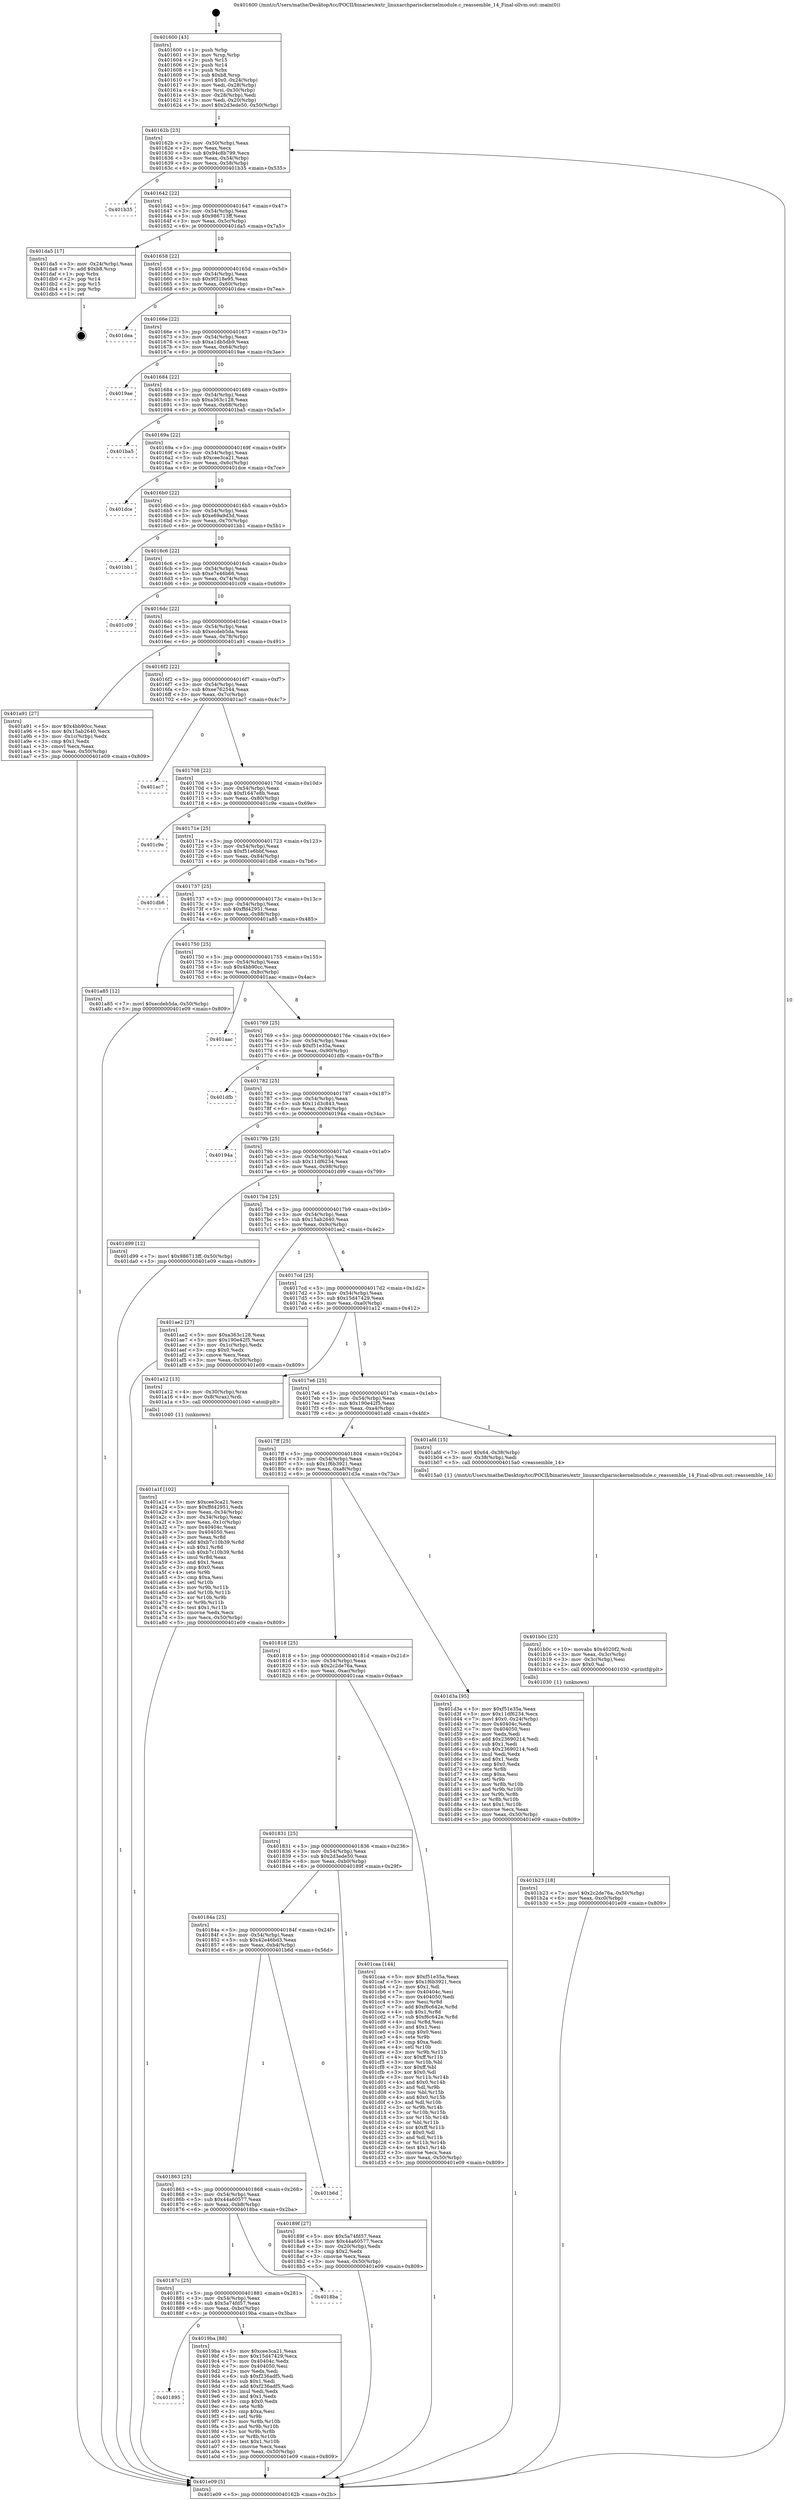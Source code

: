digraph "0x401600" {
  label = "0x401600 (/mnt/c/Users/mathe/Desktop/tcc/POCII/binaries/extr_linuxarchparisckernelmodule.c_reassemble_14_Final-ollvm.out::main(0))"
  labelloc = "t"
  node[shape=record]

  Entry [label="",width=0.3,height=0.3,shape=circle,fillcolor=black,style=filled]
  "0x40162b" [label="{
     0x40162b [23]\l
     | [instrs]\l
     &nbsp;&nbsp;0x40162b \<+3\>: mov -0x50(%rbp),%eax\l
     &nbsp;&nbsp;0x40162e \<+2\>: mov %eax,%ecx\l
     &nbsp;&nbsp;0x401630 \<+6\>: sub $0x94c8b799,%ecx\l
     &nbsp;&nbsp;0x401636 \<+3\>: mov %eax,-0x54(%rbp)\l
     &nbsp;&nbsp;0x401639 \<+3\>: mov %ecx,-0x58(%rbp)\l
     &nbsp;&nbsp;0x40163c \<+6\>: je 0000000000401b35 \<main+0x535\>\l
  }"]
  "0x401b35" [label="{
     0x401b35\l
  }", style=dashed]
  "0x401642" [label="{
     0x401642 [22]\l
     | [instrs]\l
     &nbsp;&nbsp;0x401642 \<+5\>: jmp 0000000000401647 \<main+0x47\>\l
     &nbsp;&nbsp;0x401647 \<+3\>: mov -0x54(%rbp),%eax\l
     &nbsp;&nbsp;0x40164a \<+5\>: sub $0x986713ff,%eax\l
     &nbsp;&nbsp;0x40164f \<+3\>: mov %eax,-0x5c(%rbp)\l
     &nbsp;&nbsp;0x401652 \<+6\>: je 0000000000401da5 \<main+0x7a5\>\l
  }"]
  Exit [label="",width=0.3,height=0.3,shape=circle,fillcolor=black,style=filled,peripheries=2]
  "0x401da5" [label="{
     0x401da5 [17]\l
     | [instrs]\l
     &nbsp;&nbsp;0x401da5 \<+3\>: mov -0x24(%rbp),%eax\l
     &nbsp;&nbsp;0x401da8 \<+7\>: add $0xb8,%rsp\l
     &nbsp;&nbsp;0x401daf \<+1\>: pop %rbx\l
     &nbsp;&nbsp;0x401db0 \<+2\>: pop %r14\l
     &nbsp;&nbsp;0x401db2 \<+2\>: pop %r15\l
     &nbsp;&nbsp;0x401db4 \<+1\>: pop %rbp\l
     &nbsp;&nbsp;0x401db5 \<+1\>: ret\l
  }"]
  "0x401658" [label="{
     0x401658 [22]\l
     | [instrs]\l
     &nbsp;&nbsp;0x401658 \<+5\>: jmp 000000000040165d \<main+0x5d\>\l
     &nbsp;&nbsp;0x40165d \<+3\>: mov -0x54(%rbp),%eax\l
     &nbsp;&nbsp;0x401660 \<+5\>: sub $0x9f318e95,%eax\l
     &nbsp;&nbsp;0x401665 \<+3\>: mov %eax,-0x60(%rbp)\l
     &nbsp;&nbsp;0x401668 \<+6\>: je 0000000000401dea \<main+0x7ea\>\l
  }"]
  "0x401b23" [label="{
     0x401b23 [18]\l
     | [instrs]\l
     &nbsp;&nbsp;0x401b23 \<+7\>: movl $0x2c2de76a,-0x50(%rbp)\l
     &nbsp;&nbsp;0x401b2a \<+6\>: mov %eax,-0xc0(%rbp)\l
     &nbsp;&nbsp;0x401b30 \<+5\>: jmp 0000000000401e09 \<main+0x809\>\l
  }"]
  "0x401dea" [label="{
     0x401dea\l
  }", style=dashed]
  "0x40166e" [label="{
     0x40166e [22]\l
     | [instrs]\l
     &nbsp;&nbsp;0x40166e \<+5\>: jmp 0000000000401673 \<main+0x73\>\l
     &nbsp;&nbsp;0x401673 \<+3\>: mov -0x54(%rbp),%eax\l
     &nbsp;&nbsp;0x401676 \<+5\>: sub $0xa1db5db9,%eax\l
     &nbsp;&nbsp;0x40167b \<+3\>: mov %eax,-0x64(%rbp)\l
     &nbsp;&nbsp;0x40167e \<+6\>: je 00000000004019ae \<main+0x3ae\>\l
  }"]
  "0x401b0c" [label="{
     0x401b0c [23]\l
     | [instrs]\l
     &nbsp;&nbsp;0x401b0c \<+10\>: movabs $0x4020f2,%rdi\l
     &nbsp;&nbsp;0x401b16 \<+3\>: mov %eax,-0x3c(%rbp)\l
     &nbsp;&nbsp;0x401b19 \<+3\>: mov -0x3c(%rbp),%esi\l
     &nbsp;&nbsp;0x401b1c \<+2\>: mov $0x0,%al\l
     &nbsp;&nbsp;0x401b1e \<+5\>: call 0000000000401030 \<printf@plt\>\l
     | [calls]\l
     &nbsp;&nbsp;0x401030 \{1\} (unknown)\l
  }"]
  "0x4019ae" [label="{
     0x4019ae\l
  }", style=dashed]
  "0x401684" [label="{
     0x401684 [22]\l
     | [instrs]\l
     &nbsp;&nbsp;0x401684 \<+5\>: jmp 0000000000401689 \<main+0x89\>\l
     &nbsp;&nbsp;0x401689 \<+3\>: mov -0x54(%rbp),%eax\l
     &nbsp;&nbsp;0x40168c \<+5\>: sub $0xa363c128,%eax\l
     &nbsp;&nbsp;0x401691 \<+3\>: mov %eax,-0x68(%rbp)\l
     &nbsp;&nbsp;0x401694 \<+6\>: je 0000000000401ba5 \<main+0x5a5\>\l
  }"]
  "0x401a1f" [label="{
     0x401a1f [102]\l
     | [instrs]\l
     &nbsp;&nbsp;0x401a1f \<+5\>: mov $0xcee3ca21,%ecx\l
     &nbsp;&nbsp;0x401a24 \<+5\>: mov $0xffd42951,%edx\l
     &nbsp;&nbsp;0x401a29 \<+3\>: mov %eax,-0x34(%rbp)\l
     &nbsp;&nbsp;0x401a2c \<+3\>: mov -0x34(%rbp),%eax\l
     &nbsp;&nbsp;0x401a2f \<+3\>: mov %eax,-0x1c(%rbp)\l
     &nbsp;&nbsp;0x401a32 \<+7\>: mov 0x40404c,%eax\l
     &nbsp;&nbsp;0x401a39 \<+7\>: mov 0x404050,%esi\l
     &nbsp;&nbsp;0x401a40 \<+3\>: mov %eax,%r8d\l
     &nbsp;&nbsp;0x401a43 \<+7\>: add $0xb7c10b39,%r8d\l
     &nbsp;&nbsp;0x401a4a \<+4\>: sub $0x1,%r8d\l
     &nbsp;&nbsp;0x401a4e \<+7\>: sub $0xb7c10b39,%r8d\l
     &nbsp;&nbsp;0x401a55 \<+4\>: imul %r8d,%eax\l
     &nbsp;&nbsp;0x401a59 \<+3\>: and $0x1,%eax\l
     &nbsp;&nbsp;0x401a5c \<+3\>: cmp $0x0,%eax\l
     &nbsp;&nbsp;0x401a5f \<+4\>: sete %r9b\l
     &nbsp;&nbsp;0x401a63 \<+3\>: cmp $0xa,%esi\l
     &nbsp;&nbsp;0x401a66 \<+4\>: setl %r10b\l
     &nbsp;&nbsp;0x401a6a \<+3\>: mov %r9b,%r11b\l
     &nbsp;&nbsp;0x401a6d \<+3\>: and %r10b,%r11b\l
     &nbsp;&nbsp;0x401a70 \<+3\>: xor %r10b,%r9b\l
     &nbsp;&nbsp;0x401a73 \<+3\>: or %r9b,%r11b\l
     &nbsp;&nbsp;0x401a76 \<+4\>: test $0x1,%r11b\l
     &nbsp;&nbsp;0x401a7a \<+3\>: cmovne %edx,%ecx\l
     &nbsp;&nbsp;0x401a7d \<+3\>: mov %ecx,-0x50(%rbp)\l
     &nbsp;&nbsp;0x401a80 \<+5\>: jmp 0000000000401e09 \<main+0x809\>\l
  }"]
  "0x401ba5" [label="{
     0x401ba5\l
  }", style=dashed]
  "0x40169a" [label="{
     0x40169a [22]\l
     | [instrs]\l
     &nbsp;&nbsp;0x40169a \<+5\>: jmp 000000000040169f \<main+0x9f\>\l
     &nbsp;&nbsp;0x40169f \<+3\>: mov -0x54(%rbp),%eax\l
     &nbsp;&nbsp;0x4016a2 \<+5\>: sub $0xcee3ca21,%eax\l
     &nbsp;&nbsp;0x4016a7 \<+3\>: mov %eax,-0x6c(%rbp)\l
     &nbsp;&nbsp;0x4016aa \<+6\>: je 0000000000401dce \<main+0x7ce\>\l
  }"]
  "0x401895" [label="{
     0x401895\l
  }", style=dashed]
  "0x401dce" [label="{
     0x401dce\l
  }", style=dashed]
  "0x4016b0" [label="{
     0x4016b0 [22]\l
     | [instrs]\l
     &nbsp;&nbsp;0x4016b0 \<+5\>: jmp 00000000004016b5 \<main+0xb5\>\l
     &nbsp;&nbsp;0x4016b5 \<+3\>: mov -0x54(%rbp),%eax\l
     &nbsp;&nbsp;0x4016b8 \<+5\>: sub $0xe69a9d3d,%eax\l
     &nbsp;&nbsp;0x4016bd \<+3\>: mov %eax,-0x70(%rbp)\l
     &nbsp;&nbsp;0x4016c0 \<+6\>: je 0000000000401bb1 \<main+0x5b1\>\l
  }"]
  "0x4019ba" [label="{
     0x4019ba [88]\l
     | [instrs]\l
     &nbsp;&nbsp;0x4019ba \<+5\>: mov $0xcee3ca21,%eax\l
     &nbsp;&nbsp;0x4019bf \<+5\>: mov $0x15d47429,%ecx\l
     &nbsp;&nbsp;0x4019c4 \<+7\>: mov 0x40404c,%edx\l
     &nbsp;&nbsp;0x4019cb \<+7\>: mov 0x404050,%esi\l
     &nbsp;&nbsp;0x4019d2 \<+2\>: mov %edx,%edi\l
     &nbsp;&nbsp;0x4019d4 \<+6\>: sub $0xf236adf5,%edi\l
     &nbsp;&nbsp;0x4019da \<+3\>: sub $0x1,%edi\l
     &nbsp;&nbsp;0x4019dd \<+6\>: add $0xf236adf5,%edi\l
     &nbsp;&nbsp;0x4019e3 \<+3\>: imul %edi,%edx\l
     &nbsp;&nbsp;0x4019e6 \<+3\>: and $0x1,%edx\l
     &nbsp;&nbsp;0x4019e9 \<+3\>: cmp $0x0,%edx\l
     &nbsp;&nbsp;0x4019ec \<+4\>: sete %r8b\l
     &nbsp;&nbsp;0x4019f0 \<+3\>: cmp $0xa,%esi\l
     &nbsp;&nbsp;0x4019f3 \<+4\>: setl %r9b\l
     &nbsp;&nbsp;0x4019f7 \<+3\>: mov %r8b,%r10b\l
     &nbsp;&nbsp;0x4019fa \<+3\>: and %r9b,%r10b\l
     &nbsp;&nbsp;0x4019fd \<+3\>: xor %r9b,%r8b\l
     &nbsp;&nbsp;0x401a00 \<+3\>: or %r8b,%r10b\l
     &nbsp;&nbsp;0x401a03 \<+4\>: test $0x1,%r10b\l
     &nbsp;&nbsp;0x401a07 \<+3\>: cmovne %ecx,%eax\l
     &nbsp;&nbsp;0x401a0a \<+3\>: mov %eax,-0x50(%rbp)\l
     &nbsp;&nbsp;0x401a0d \<+5\>: jmp 0000000000401e09 \<main+0x809\>\l
  }"]
  "0x401bb1" [label="{
     0x401bb1\l
  }", style=dashed]
  "0x4016c6" [label="{
     0x4016c6 [22]\l
     | [instrs]\l
     &nbsp;&nbsp;0x4016c6 \<+5\>: jmp 00000000004016cb \<main+0xcb\>\l
     &nbsp;&nbsp;0x4016cb \<+3\>: mov -0x54(%rbp),%eax\l
     &nbsp;&nbsp;0x4016ce \<+5\>: sub $0xe7e46b66,%eax\l
     &nbsp;&nbsp;0x4016d3 \<+3\>: mov %eax,-0x74(%rbp)\l
     &nbsp;&nbsp;0x4016d6 \<+6\>: je 0000000000401c09 \<main+0x609\>\l
  }"]
  "0x40187c" [label="{
     0x40187c [25]\l
     | [instrs]\l
     &nbsp;&nbsp;0x40187c \<+5\>: jmp 0000000000401881 \<main+0x281\>\l
     &nbsp;&nbsp;0x401881 \<+3\>: mov -0x54(%rbp),%eax\l
     &nbsp;&nbsp;0x401884 \<+5\>: sub $0x5a74fd57,%eax\l
     &nbsp;&nbsp;0x401889 \<+6\>: mov %eax,-0xbc(%rbp)\l
     &nbsp;&nbsp;0x40188f \<+6\>: je 00000000004019ba \<main+0x3ba\>\l
  }"]
  "0x401c09" [label="{
     0x401c09\l
  }", style=dashed]
  "0x4016dc" [label="{
     0x4016dc [22]\l
     | [instrs]\l
     &nbsp;&nbsp;0x4016dc \<+5\>: jmp 00000000004016e1 \<main+0xe1\>\l
     &nbsp;&nbsp;0x4016e1 \<+3\>: mov -0x54(%rbp),%eax\l
     &nbsp;&nbsp;0x4016e4 \<+5\>: sub $0xecdeb5da,%eax\l
     &nbsp;&nbsp;0x4016e9 \<+3\>: mov %eax,-0x78(%rbp)\l
     &nbsp;&nbsp;0x4016ec \<+6\>: je 0000000000401a91 \<main+0x491\>\l
  }"]
  "0x4018ba" [label="{
     0x4018ba\l
  }", style=dashed]
  "0x401a91" [label="{
     0x401a91 [27]\l
     | [instrs]\l
     &nbsp;&nbsp;0x401a91 \<+5\>: mov $0x4bb90cc,%eax\l
     &nbsp;&nbsp;0x401a96 \<+5\>: mov $0x15ab2640,%ecx\l
     &nbsp;&nbsp;0x401a9b \<+3\>: mov -0x1c(%rbp),%edx\l
     &nbsp;&nbsp;0x401a9e \<+3\>: cmp $0x1,%edx\l
     &nbsp;&nbsp;0x401aa1 \<+3\>: cmovl %ecx,%eax\l
     &nbsp;&nbsp;0x401aa4 \<+3\>: mov %eax,-0x50(%rbp)\l
     &nbsp;&nbsp;0x401aa7 \<+5\>: jmp 0000000000401e09 \<main+0x809\>\l
  }"]
  "0x4016f2" [label="{
     0x4016f2 [22]\l
     | [instrs]\l
     &nbsp;&nbsp;0x4016f2 \<+5\>: jmp 00000000004016f7 \<main+0xf7\>\l
     &nbsp;&nbsp;0x4016f7 \<+3\>: mov -0x54(%rbp),%eax\l
     &nbsp;&nbsp;0x4016fa \<+5\>: sub $0xee762544,%eax\l
     &nbsp;&nbsp;0x4016ff \<+3\>: mov %eax,-0x7c(%rbp)\l
     &nbsp;&nbsp;0x401702 \<+6\>: je 0000000000401ac7 \<main+0x4c7\>\l
  }"]
  "0x401863" [label="{
     0x401863 [25]\l
     | [instrs]\l
     &nbsp;&nbsp;0x401863 \<+5\>: jmp 0000000000401868 \<main+0x268\>\l
     &nbsp;&nbsp;0x401868 \<+3\>: mov -0x54(%rbp),%eax\l
     &nbsp;&nbsp;0x40186b \<+5\>: sub $0x44a60577,%eax\l
     &nbsp;&nbsp;0x401870 \<+6\>: mov %eax,-0xb8(%rbp)\l
     &nbsp;&nbsp;0x401876 \<+6\>: je 00000000004018ba \<main+0x2ba\>\l
  }"]
  "0x401ac7" [label="{
     0x401ac7\l
  }", style=dashed]
  "0x401708" [label="{
     0x401708 [22]\l
     | [instrs]\l
     &nbsp;&nbsp;0x401708 \<+5\>: jmp 000000000040170d \<main+0x10d\>\l
     &nbsp;&nbsp;0x40170d \<+3\>: mov -0x54(%rbp),%eax\l
     &nbsp;&nbsp;0x401710 \<+5\>: sub $0xf1647e8b,%eax\l
     &nbsp;&nbsp;0x401715 \<+3\>: mov %eax,-0x80(%rbp)\l
     &nbsp;&nbsp;0x401718 \<+6\>: je 0000000000401c9e \<main+0x69e\>\l
  }"]
  "0x401b6d" [label="{
     0x401b6d\l
  }", style=dashed]
  "0x401c9e" [label="{
     0x401c9e\l
  }", style=dashed]
  "0x40171e" [label="{
     0x40171e [25]\l
     | [instrs]\l
     &nbsp;&nbsp;0x40171e \<+5\>: jmp 0000000000401723 \<main+0x123\>\l
     &nbsp;&nbsp;0x401723 \<+3\>: mov -0x54(%rbp),%eax\l
     &nbsp;&nbsp;0x401726 \<+5\>: sub $0xf51e6bbf,%eax\l
     &nbsp;&nbsp;0x40172b \<+6\>: mov %eax,-0x84(%rbp)\l
     &nbsp;&nbsp;0x401731 \<+6\>: je 0000000000401db6 \<main+0x7b6\>\l
  }"]
  "0x401600" [label="{
     0x401600 [43]\l
     | [instrs]\l
     &nbsp;&nbsp;0x401600 \<+1\>: push %rbp\l
     &nbsp;&nbsp;0x401601 \<+3\>: mov %rsp,%rbp\l
     &nbsp;&nbsp;0x401604 \<+2\>: push %r15\l
     &nbsp;&nbsp;0x401606 \<+2\>: push %r14\l
     &nbsp;&nbsp;0x401608 \<+1\>: push %rbx\l
     &nbsp;&nbsp;0x401609 \<+7\>: sub $0xb8,%rsp\l
     &nbsp;&nbsp;0x401610 \<+7\>: movl $0x0,-0x24(%rbp)\l
     &nbsp;&nbsp;0x401617 \<+3\>: mov %edi,-0x28(%rbp)\l
     &nbsp;&nbsp;0x40161a \<+4\>: mov %rsi,-0x30(%rbp)\l
     &nbsp;&nbsp;0x40161e \<+3\>: mov -0x28(%rbp),%edi\l
     &nbsp;&nbsp;0x401621 \<+3\>: mov %edi,-0x20(%rbp)\l
     &nbsp;&nbsp;0x401624 \<+7\>: movl $0x2d3ede50,-0x50(%rbp)\l
  }"]
  "0x401db6" [label="{
     0x401db6\l
  }", style=dashed]
  "0x401737" [label="{
     0x401737 [25]\l
     | [instrs]\l
     &nbsp;&nbsp;0x401737 \<+5\>: jmp 000000000040173c \<main+0x13c\>\l
     &nbsp;&nbsp;0x40173c \<+3\>: mov -0x54(%rbp),%eax\l
     &nbsp;&nbsp;0x40173f \<+5\>: sub $0xffd42951,%eax\l
     &nbsp;&nbsp;0x401744 \<+6\>: mov %eax,-0x88(%rbp)\l
     &nbsp;&nbsp;0x40174a \<+6\>: je 0000000000401a85 \<main+0x485\>\l
  }"]
  "0x401e09" [label="{
     0x401e09 [5]\l
     | [instrs]\l
     &nbsp;&nbsp;0x401e09 \<+5\>: jmp 000000000040162b \<main+0x2b\>\l
  }"]
  "0x401a85" [label="{
     0x401a85 [12]\l
     | [instrs]\l
     &nbsp;&nbsp;0x401a85 \<+7\>: movl $0xecdeb5da,-0x50(%rbp)\l
     &nbsp;&nbsp;0x401a8c \<+5\>: jmp 0000000000401e09 \<main+0x809\>\l
  }"]
  "0x401750" [label="{
     0x401750 [25]\l
     | [instrs]\l
     &nbsp;&nbsp;0x401750 \<+5\>: jmp 0000000000401755 \<main+0x155\>\l
     &nbsp;&nbsp;0x401755 \<+3\>: mov -0x54(%rbp),%eax\l
     &nbsp;&nbsp;0x401758 \<+5\>: sub $0x4bb90cc,%eax\l
     &nbsp;&nbsp;0x40175d \<+6\>: mov %eax,-0x8c(%rbp)\l
     &nbsp;&nbsp;0x401763 \<+6\>: je 0000000000401aac \<main+0x4ac\>\l
  }"]
  "0x40184a" [label="{
     0x40184a [25]\l
     | [instrs]\l
     &nbsp;&nbsp;0x40184a \<+5\>: jmp 000000000040184f \<main+0x24f\>\l
     &nbsp;&nbsp;0x40184f \<+3\>: mov -0x54(%rbp),%eax\l
     &nbsp;&nbsp;0x401852 \<+5\>: sub $0x42e46bd3,%eax\l
     &nbsp;&nbsp;0x401857 \<+6\>: mov %eax,-0xb4(%rbp)\l
     &nbsp;&nbsp;0x40185d \<+6\>: je 0000000000401b6d \<main+0x56d\>\l
  }"]
  "0x401aac" [label="{
     0x401aac\l
  }", style=dashed]
  "0x401769" [label="{
     0x401769 [25]\l
     | [instrs]\l
     &nbsp;&nbsp;0x401769 \<+5\>: jmp 000000000040176e \<main+0x16e\>\l
     &nbsp;&nbsp;0x40176e \<+3\>: mov -0x54(%rbp),%eax\l
     &nbsp;&nbsp;0x401771 \<+5\>: sub $0xf51e35a,%eax\l
     &nbsp;&nbsp;0x401776 \<+6\>: mov %eax,-0x90(%rbp)\l
     &nbsp;&nbsp;0x40177c \<+6\>: je 0000000000401dfb \<main+0x7fb\>\l
  }"]
  "0x40189f" [label="{
     0x40189f [27]\l
     | [instrs]\l
     &nbsp;&nbsp;0x40189f \<+5\>: mov $0x5a74fd57,%eax\l
     &nbsp;&nbsp;0x4018a4 \<+5\>: mov $0x44a60577,%ecx\l
     &nbsp;&nbsp;0x4018a9 \<+3\>: mov -0x20(%rbp),%edx\l
     &nbsp;&nbsp;0x4018ac \<+3\>: cmp $0x2,%edx\l
     &nbsp;&nbsp;0x4018af \<+3\>: cmovne %ecx,%eax\l
     &nbsp;&nbsp;0x4018b2 \<+3\>: mov %eax,-0x50(%rbp)\l
     &nbsp;&nbsp;0x4018b5 \<+5\>: jmp 0000000000401e09 \<main+0x809\>\l
  }"]
  "0x401dfb" [label="{
     0x401dfb\l
  }", style=dashed]
  "0x401782" [label="{
     0x401782 [25]\l
     | [instrs]\l
     &nbsp;&nbsp;0x401782 \<+5\>: jmp 0000000000401787 \<main+0x187\>\l
     &nbsp;&nbsp;0x401787 \<+3\>: mov -0x54(%rbp),%eax\l
     &nbsp;&nbsp;0x40178a \<+5\>: sub $0x11d3c843,%eax\l
     &nbsp;&nbsp;0x40178f \<+6\>: mov %eax,-0x94(%rbp)\l
     &nbsp;&nbsp;0x401795 \<+6\>: je 000000000040194a \<main+0x34a\>\l
  }"]
  "0x401831" [label="{
     0x401831 [25]\l
     | [instrs]\l
     &nbsp;&nbsp;0x401831 \<+5\>: jmp 0000000000401836 \<main+0x236\>\l
     &nbsp;&nbsp;0x401836 \<+3\>: mov -0x54(%rbp),%eax\l
     &nbsp;&nbsp;0x401839 \<+5\>: sub $0x2d3ede50,%eax\l
     &nbsp;&nbsp;0x40183e \<+6\>: mov %eax,-0xb0(%rbp)\l
     &nbsp;&nbsp;0x401844 \<+6\>: je 000000000040189f \<main+0x29f\>\l
  }"]
  "0x40194a" [label="{
     0x40194a\l
  }", style=dashed]
  "0x40179b" [label="{
     0x40179b [25]\l
     | [instrs]\l
     &nbsp;&nbsp;0x40179b \<+5\>: jmp 00000000004017a0 \<main+0x1a0\>\l
     &nbsp;&nbsp;0x4017a0 \<+3\>: mov -0x54(%rbp),%eax\l
     &nbsp;&nbsp;0x4017a3 \<+5\>: sub $0x11df6234,%eax\l
     &nbsp;&nbsp;0x4017a8 \<+6\>: mov %eax,-0x98(%rbp)\l
     &nbsp;&nbsp;0x4017ae \<+6\>: je 0000000000401d99 \<main+0x799\>\l
  }"]
  "0x401caa" [label="{
     0x401caa [144]\l
     | [instrs]\l
     &nbsp;&nbsp;0x401caa \<+5\>: mov $0xf51e35a,%eax\l
     &nbsp;&nbsp;0x401caf \<+5\>: mov $0x1f6b3921,%ecx\l
     &nbsp;&nbsp;0x401cb4 \<+2\>: mov $0x1,%dl\l
     &nbsp;&nbsp;0x401cb6 \<+7\>: mov 0x40404c,%esi\l
     &nbsp;&nbsp;0x401cbd \<+7\>: mov 0x404050,%edi\l
     &nbsp;&nbsp;0x401cc4 \<+3\>: mov %esi,%r8d\l
     &nbsp;&nbsp;0x401cc7 \<+7\>: add $0xf6c642e,%r8d\l
     &nbsp;&nbsp;0x401cce \<+4\>: sub $0x1,%r8d\l
     &nbsp;&nbsp;0x401cd2 \<+7\>: sub $0xf6c642e,%r8d\l
     &nbsp;&nbsp;0x401cd9 \<+4\>: imul %r8d,%esi\l
     &nbsp;&nbsp;0x401cdd \<+3\>: and $0x1,%esi\l
     &nbsp;&nbsp;0x401ce0 \<+3\>: cmp $0x0,%esi\l
     &nbsp;&nbsp;0x401ce3 \<+4\>: sete %r9b\l
     &nbsp;&nbsp;0x401ce7 \<+3\>: cmp $0xa,%edi\l
     &nbsp;&nbsp;0x401cea \<+4\>: setl %r10b\l
     &nbsp;&nbsp;0x401cee \<+3\>: mov %r9b,%r11b\l
     &nbsp;&nbsp;0x401cf1 \<+4\>: xor $0xff,%r11b\l
     &nbsp;&nbsp;0x401cf5 \<+3\>: mov %r10b,%bl\l
     &nbsp;&nbsp;0x401cf8 \<+3\>: xor $0xff,%bl\l
     &nbsp;&nbsp;0x401cfb \<+3\>: xor $0x0,%dl\l
     &nbsp;&nbsp;0x401cfe \<+3\>: mov %r11b,%r14b\l
     &nbsp;&nbsp;0x401d01 \<+4\>: and $0x0,%r14b\l
     &nbsp;&nbsp;0x401d05 \<+3\>: and %dl,%r9b\l
     &nbsp;&nbsp;0x401d08 \<+3\>: mov %bl,%r15b\l
     &nbsp;&nbsp;0x401d0b \<+4\>: and $0x0,%r15b\l
     &nbsp;&nbsp;0x401d0f \<+3\>: and %dl,%r10b\l
     &nbsp;&nbsp;0x401d12 \<+3\>: or %r9b,%r14b\l
     &nbsp;&nbsp;0x401d15 \<+3\>: or %r10b,%r15b\l
     &nbsp;&nbsp;0x401d18 \<+3\>: xor %r15b,%r14b\l
     &nbsp;&nbsp;0x401d1b \<+3\>: or %bl,%r11b\l
     &nbsp;&nbsp;0x401d1e \<+4\>: xor $0xff,%r11b\l
     &nbsp;&nbsp;0x401d22 \<+3\>: or $0x0,%dl\l
     &nbsp;&nbsp;0x401d25 \<+3\>: and %dl,%r11b\l
     &nbsp;&nbsp;0x401d28 \<+3\>: or %r11b,%r14b\l
     &nbsp;&nbsp;0x401d2b \<+4\>: test $0x1,%r14b\l
     &nbsp;&nbsp;0x401d2f \<+3\>: cmovne %ecx,%eax\l
     &nbsp;&nbsp;0x401d32 \<+3\>: mov %eax,-0x50(%rbp)\l
     &nbsp;&nbsp;0x401d35 \<+5\>: jmp 0000000000401e09 \<main+0x809\>\l
  }"]
  "0x401d99" [label="{
     0x401d99 [12]\l
     | [instrs]\l
     &nbsp;&nbsp;0x401d99 \<+7\>: movl $0x986713ff,-0x50(%rbp)\l
     &nbsp;&nbsp;0x401da0 \<+5\>: jmp 0000000000401e09 \<main+0x809\>\l
  }"]
  "0x4017b4" [label="{
     0x4017b4 [25]\l
     | [instrs]\l
     &nbsp;&nbsp;0x4017b4 \<+5\>: jmp 00000000004017b9 \<main+0x1b9\>\l
     &nbsp;&nbsp;0x4017b9 \<+3\>: mov -0x54(%rbp),%eax\l
     &nbsp;&nbsp;0x4017bc \<+5\>: sub $0x15ab2640,%eax\l
     &nbsp;&nbsp;0x4017c1 \<+6\>: mov %eax,-0x9c(%rbp)\l
     &nbsp;&nbsp;0x4017c7 \<+6\>: je 0000000000401ae2 \<main+0x4e2\>\l
  }"]
  "0x401818" [label="{
     0x401818 [25]\l
     | [instrs]\l
     &nbsp;&nbsp;0x401818 \<+5\>: jmp 000000000040181d \<main+0x21d\>\l
     &nbsp;&nbsp;0x40181d \<+3\>: mov -0x54(%rbp),%eax\l
     &nbsp;&nbsp;0x401820 \<+5\>: sub $0x2c2de76a,%eax\l
     &nbsp;&nbsp;0x401825 \<+6\>: mov %eax,-0xac(%rbp)\l
     &nbsp;&nbsp;0x40182b \<+6\>: je 0000000000401caa \<main+0x6aa\>\l
  }"]
  "0x401ae2" [label="{
     0x401ae2 [27]\l
     | [instrs]\l
     &nbsp;&nbsp;0x401ae2 \<+5\>: mov $0xa363c128,%eax\l
     &nbsp;&nbsp;0x401ae7 \<+5\>: mov $0x190e42f5,%ecx\l
     &nbsp;&nbsp;0x401aec \<+3\>: mov -0x1c(%rbp),%edx\l
     &nbsp;&nbsp;0x401aef \<+3\>: cmp $0x0,%edx\l
     &nbsp;&nbsp;0x401af2 \<+3\>: cmove %ecx,%eax\l
     &nbsp;&nbsp;0x401af5 \<+3\>: mov %eax,-0x50(%rbp)\l
     &nbsp;&nbsp;0x401af8 \<+5\>: jmp 0000000000401e09 \<main+0x809\>\l
  }"]
  "0x4017cd" [label="{
     0x4017cd [25]\l
     | [instrs]\l
     &nbsp;&nbsp;0x4017cd \<+5\>: jmp 00000000004017d2 \<main+0x1d2\>\l
     &nbsp;&nbsp;0x4017d2 \<+3\>: mov -0x54(%rbp),%eax\l
     &nbsp;&nbsp;0x4017d5 \<+5\>: sub $0x15d47429,%eax\l
     &nbsp;&nbsp;0x4017da \<+6\>: mov %eax,-0xa0(%rbp)\l
     &nbsp;&nbsp;0x4017e0 \<+6\>: je 0000000000401a12 \<main+0x412\>\l
  }"]
  "0x401d3a" [label="{
     0x401d3a [95]\l
     | [instrs]\l
     &nbsp;&nbsp;0x401d3a \<+5\>: mov $0xf51e35a,%eax\l
     &nbsp;&nbsp;0x401d3f \<+5\>: mov $0x11df6234,%ecx\l
     &nbsp;&nbsp;0x401d44 \<+7\>: movl $0x0,-0x24(%rbp)\l
     &nbsp;&nbsp;0x401d4b \<+7\>: mov 0x40404c,%edx\l
     &nbsp;&nbsp;0x401d52 \<+7\>: mov 0x404050,%esi\l
     &nbsp;&nbsp;0x401d59 \<+2\>: mov %edx,%edi\l
     &nbsp;&nbsp;0x401d5b \<+6\>: add $0x23690214,%edi\l
     &nbsp;&nbsp;0x401d61 \<+3\>: sub $0x1,%edi\l
     &nbsp;&nbsp;0x401d64 \<+6\>: sub $0x23690214,%edi\l
     &nbsp;&nbsp;0x401d6a \<+3\>: imul %edi,%edx\l
     &nbsp;&nbsp;0x401d6d \<+3\>: and $0x1,%edx\l
     &nbsp;&nbsp;0x401d70 \<+3\>: cmp $0x0,%edx\l
     &nbsp;&nbsp;0x401d73 \<+4\>: sete %r8b\l
     &nbsp;&nbsp;0x401d77 \<+3\>: cmp $0xa,%esi\l
     &nbsp;&nbsp;0x401d7a \<+4\>: setl %r9b\l
     &nbsp;&nbsp;0x401d7e \<+3\>: mov %r8b,%r10b\l
     &nbsp;&nbsp;0x401d81 \<+3\>: and %r9b,%r10b\l
     &nbsp;&nbsp;0x401d84 \<+3\>: xor %r9b,%r8b\l
     &nbsp;&nbsp;0x401d87 \<+3\>: or %r8b,%r10b\l
     &nbsp;&nbsp;0x401d8a \<+4\>: test $0x1,%r10b\l
     &nbsp;&nbsp;0x401d8e \<+3\>: cmovne %ecx,%eax\l
     &nbsp;&nbsp;0x401d91 \<+3\>: mov %eax,-0x50(%rbp)\l
     &nbsp;&nbsp;0x401d94 \<+5\>: jmp 0000000000401e09 \<main+0x809\>\l
  }"]
  "0x401a12" [label="{
     0x401a12 [13]\l
     | [instrs]\l
     &nbsp;&nbsp;0x401a12 \<+4\>: mov -0x30(%rbp),%rax\l
     &nbsp;&nbsp;0x401a16 \<+4\>: mov 0x8(%rax),%rdi\l
     &nbsp;&nbsp;0x401a1a \<+5\>: call 0000000000401040 \<atoi@plt\>\l
     | [calls]\l
     &nbsp;&nbsp;0x401040 \{1\} (unknown)\l
  }"]
  "0x4017e6" [label="{
     0x4017e6 [25]\l
     | [instrs]\l
     &nbsp;&nbsp;0x4017e6 \<+5\>: jmp 00000000004017eb \<main+0x1eb\>\l
     &nbsp;&nbsp;0x4017eb \<+3\>: mov -0x54(%rbp),%eax\l
     &nbsp;&nbsp;0x4017ee \<+5\>: sub $0x190e42f5,%eax\l
     &nbsp;&nbsp;0x4017f3 \<+6\>: mov %eax,-0xa4(%rbp)\l
     &nbsp;&nbsp;0x4017f9 \<+6\>: je 0000000000401afd \<main+0x4fd\>\l
  }"]
  "0x4017ff" [label="{
     0x4017ff [25]\l
     | [instrs]\l
     &nbsp;&nbsp;0x4017ff \<+5\>: jmp 0000000000401804 \<main+0x204\>\l
     &nbsp;&nbsp;0x401804 \<+3\>: mov -0x54(%rbp),%eax\l
     &nbsp;&nbsp;0x401807 \<+5\>: sub $0x1f6b3921,%eax\l
     &nbsp;&nbsp;0x40180c \<+6\>: mov %eax,-0xa8(%rbp)\l
     &nbsp;&nbsp;0x401812 \<+6\>: je 0000000000401d3a \<main+0x73a\>\l
  }"]
  "0x401afd" [label="{
     0x401afd [15]\l
     | [instrs]\l
     &nbsp;&nbsp;0x401afd \<+7\>: movl $0x64,-0x38(%rbp)\l
     &nbsp;&nbsp;0x401b04 \<+3\>: mov -0x38(%rbp),%edi\l
     &nbsp;&nbsp;0x401b07 \<+5\>: call 00000000004015a0 \<reassemble_14\>\l
     | [calls]\l
     &nbsp;&nbsp;0x4015a0 \{1\} (/mnt/c/Users/mathe/Desktop/tcc/POCII/binaries/extr_linuxarchparisckernelmodule.c_reassemble_14_Final-ollvm.out::reassemble_14)\l
  }"]
  Entry -> "0x401600" [label=" 1"]
  "0x40162b" -> "0x401b35" [label=" 0"]
  "0x40162b" -> "0x401642" [label=" 11"]
  "0x401da5" -> Exit [label=" 1"]
  "0x401642" -> "0x401da5" [label=" 1"]
  "0x401642" -> "0x401658" [label=" 10"]
  "0x401d99" -> "0x401e09" [label=" 1"]
  "0x401658" -> "0x401dea" [label=" 0"]
  "0x401658" -> "0x40166e" [label=" 10"]
  "0x401d3a" -> "0x401e09" [label=" 1"]
  "0x40166e" -> "0x4019ae" [label=" 0"]
  "0x40166e" -> "0x401684" [label=" 10"]
  "0x401caa" -> "0x401e09" [label=" 1"]
  "0x401684" -> "0x401ba5" [label=" 0"]
  "0x401684" -> "0x40169a" [label=" 10"]
  "0x401b23" -> "0x401e09" [label=" 1"]
  "0x40169a" -> "0x401dce" [label=" 0"]
  "0x40169a" -> "0x4016b0" [label=" 10"]
  "0x401b0c" -> "0x401b23" [label=" 1"]
  "0x4016b0" -> "0x401bb1" [label=" 0"]
  "0x4016b0" -> "0x4016c6" [label=" 10"]
  "0x401afd" -> "0x401b0c" [label=" 1"]
  "0x4016c6" -> "0x401c09" [label=" 0"]
  "0x4016c6" -> "0x4016dc" [label=" 10"]
  "0x401a91" -> "0x401e09" [label=" 1"]
  "0x4016dc" -> "0x401a91" [label=" 1"]
  "0x4016dc" -> "0x4016f2" [label=" 9"]
  "0x401a85" -> "0x401e09" [label=" 1"]
  "0x4016f2" -> "0x401ac7" [label=" 0"]
  "0x4016f2" -> "0x401708" [label=" 9"]
  "0x401a12" -> "0x401a1f" [label=" 1"]
  "0x401708" -> "0x401c9e" [label=" 0"]
  "0x401708" -> "0x40171e" [label=" 9"]
  "0x4019ba" -> "0x401e09" [label=" 1"]
  "0x40171e" -> "0x401db6" [label=" 0"]
  "0x40171e" -> "0x401737" [label=" 9"]
  "0x40187c" -> "0x4019ba" [label=" 1"]
  "0x401737" -> "0x401a85" [label=" 1"]
  "0x401737" -> "0x401750" [label=" 8"]
  "0x401ae2" -> "0x401e09" [label=" 1"]
  "0x401750" -> "0x401aac" [label=" 0"]
  "0x401750" -> "0x401769" [label=" 8"]
  "0x401863" -> "0x40187c" [label=" 1"]
  "0x401769" -> "0x401dfb" [label=" 0"]
  "0x401769" -> "0x401782" [label=" 8"]
  "0x401863" -> "0x4018ba" [label=" 0"]
  "0x401782" -> "0x40194a" [label=" 0"]
  "0x401782" -> "0x40179b" [label=" 8"]
  "0x40184a" -> "0x401863" [label=" 1"]
  "0x40179b" -> "0x401d99" [label=" 1"]
  "0x40179b" -> "0x4017b4" [label=" 7"]
  "0x40184a" -> "0x401b6d" [label=" 0"]
  "0x4017b4" -> "0x401ae2" [label=" 1"]
  "0x4017b4" -> "0x4017cd" [label=" 6"]
  "0x401e09" -> "0x40162b" [label=" 10"]
  "0x4017cd" -> "0x401a12" [label=" 1"]
  "0x4017cd" -> "0x4017e6" [label=" 5"]
  "0x401600" -> "0x40162b" [label=" 1"]
  "0x4017e6" -> "0x401afd" [label=" 1"]
  "0x4017e6" -> "0x4017ff" [label=" 4"]
  "0x40189f" -> "0x401e09" [label=" 1"]
  "0x4017ff" -> "0x401d3a" [label=" 1"]
  "0x4017ff" -> "0x401818" [label=" 3"]
  "0x40187c" -> "0x401895" [label=" 0"]
  "0x401818" -> "0x401caa" [label=" 1"]
  "0x401818" -> "0x401831" [label=" 2"]
  "0x401a1f" -> "0x401e09" [label=" 1"]
  "0x401831" -> "0x40189f" [label=" 1"]
  "0x401831" -> "0x40184a" [label=" 1"]
}
